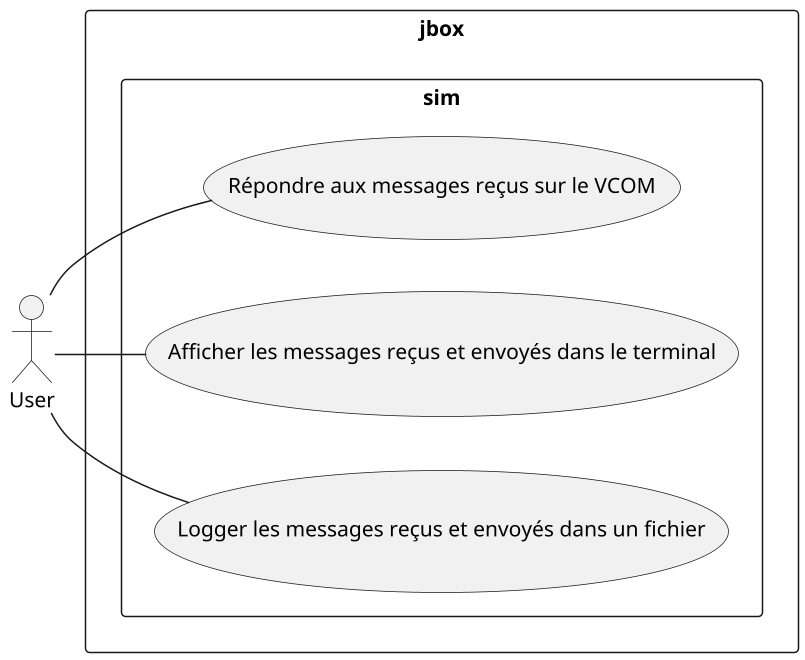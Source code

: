 @startuml
scale 1.5
left to right direction
skinparam packageStyle rectangle
actor "User" as a
package jbox{
  package sim{
    (Répondre aux messages reçus sur le VCOM) as f1
    (Afficher les messages reçus et envoyés dans le terminal) as f2
    (Logger les messages reçus et envoyés dans un fichier) as f3

    a -- f1
    a -- f2
    a -- f3

  }
}
@enduml
